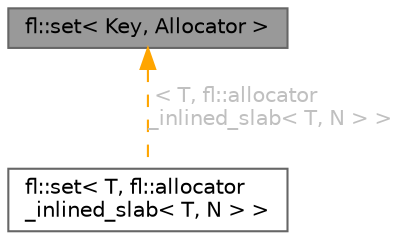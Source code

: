 digraph "fl::set&lt; Key, Allocator &gt;"
{
 // INTERACTIVE_SVG=YES
 // LATEX_PDF_SIZE
  bgcolor="transparent";
  edge [fontname=Helvetica,fontsize=10,labelfontname=Helvetica,labelfontsize=10];
  node [fontname=Helvetica,fontsize=10,shape=box,height=0.2,width=0.4];
  Node1 [id="Node000001",label="fl::set\< Key, Allocator \>",height=0.2,width=0.4,color="gray40", fillcolor="grey60", style="filled", fontcolor="black",tooltip=" "];
  Node1 -> Node2 [id="edge1_Node000001_Node000002",dir="back",color="orange",style="dashed",tooltip=" ",label=" \< T, fl::allocator\l_inlined_slab\< T, N \> \>",fontcolor="grey" ];
  Node2 [id="Node000002",label="fl::set\< T, fl::allocator\l_inlined_slab\< T, N \> \>",height=0.2,width=0.4,color="gray40", fillcolor="white", style="filled",URL="$d9/df3/classfl_1_1set.html",tooltip=" "];
}
